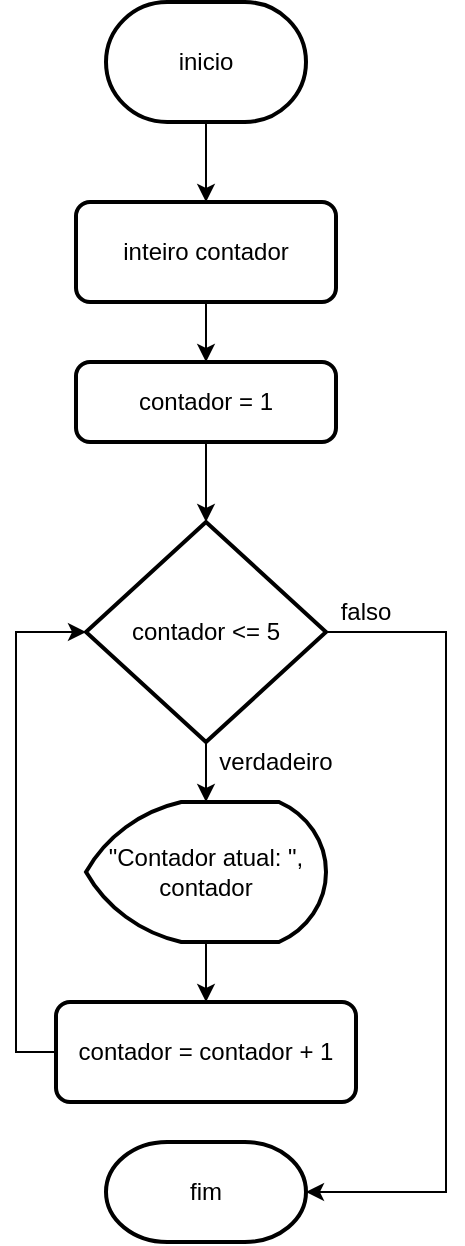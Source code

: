 <mxfile version="28.2.8">
  <diagram name="Página-1" id="B_E5Okp39FSqGFiUdU2g">
    <mxGraphModel dx="416" dy="257" grid="1" gridSize="10" guides="1" tooltips="1" connect="1" arrows="1" fold="1" page="1" pageScale="1" pageWidth="827" pageHeight="1169" math="0" shadow="0">
      <root>
        <mxCell id="0" />
        <mxCell id="1" parent="0" />
        <mxCell id="RwoatT1A78YrJukSLC_b-3" style="edgeStyle=orthogonalEdgeStyle;rounded=0;orthogonalLoop=1;jettySize=auto;html=1;entryX=0.5;entryY=0;entryDx=0;entryDy=0;" edge="1" parent="1" source="RwoatT1A78YrJukSLC_b-1" target="RwoatT1A78YrJukSLC_b-2">
          <mxGeometry relative="1" as="geometry" />
        </mxCell>
        <mxCell id="RwoatT1A78YrJukSLC_b-1" value="inicio" style="strokeWidth=2;html=1;shape=mxgraph.flowchart.terminator;whiteSpace=wrap;" vertex="1" parent="1">
          <mxGeometry x="210" y="20" width="100" height="60" as="geometry" />
        </mxCell>
        <mxCell id="RwoatT1A78YrJukSLC_b-6" style="edgeStyle=orthogonalEdgeStyle;rounded=0;orthogonalLoop=1;jettySize=auto;html=1;entryX=0.5;entryY=0;entryDx=0;entryDy=0;" edge="1" parent="1" source="RwoatT1A78YrJukSLC_b-2" target="RwoatT1A78YrJukSLC_b-4">
          <mxGeometry relative="1" as="geometry" />
        </mxCell>
        <mxCell id="RwoatT1A78YrJukSLC_b-2" value="inteiro contador" style="rounded=1;whiteSpace=wrap;html=1;absoluteArcSize=1;arcSize=14;strokeWidth=2;" vertex="1" parent="1">
          <mxGeometry x="195" y="120" width="130" height="50" as="geometry" />
        </mxCell>
        <mxCell id="RwoatT1A78YrJukSLC_b-4" value="contador = 1" style="rounded=1;whiteSpace=wrap;html=1;absoluteArcSize=1;arcSize=14;strokeWidth=2;" vertex="1" parent="1">
          <mxGeometry x="195" y="200" width="130" height="40" as="geometry" />
        </mxCell>
        <mxCell id="RwoatT1A78YrJukSLC_b-7" value="contador &amp;lt;= 5" style="strokeWidth=2;html=1;shape=mxgraph.flowchart.decision;whiteSpace=wrap;" vertex="1" parent="1">
          <mxGeometry x="200" y="280" width="120" height="110" as="geometry" />
        </mxCell>
        <mxCell id="RwoatT1A78YrJukSLC_b-8" style="edgeStyle=orthogonalEdgeStyle;rounded=0;orthogonalLoop=1;jettySize=auto;html=1;entryX=0.5;entryY=0;entryDx=0;entryDy=0;entryPerimeter=0;" edge="1" parent="1" source="RwoatT1A78YrJukSLC_b-4" target="RwoatT1A78YrJukSLC_b-7">
          <mxGeometry relative="1" as="geometry" />
        </mxCell>
        <mxCell id="RwoatT1A78YrJukSLC_b-13" style="edgeStyle=orthogonalEdgeStyle;rounded=0;orthogonalLoop=1;jettySize=auto;html=1;entryX=0.5;entryY=0;entryDx=0;entryDy=0;" edge="1" parent="1" source="RwoatT1A78YrJukSLC_b-9" target="RwoatT1A78YrJukSLC_b-12">
          <mxGeometry relative="1" as="geometry" />
        </mxCell>
        <mxCell id="RwoatT1A78YrJukSLC_b-9" value="&quot;Contador atual: &quot;, contador" style="strokeWidth=2;html=1;shape=mxgraph.flowchart.display;whiteSpace=wrap;" vertex="1" parent="1">
          <mxGeometry x="200" y="420" width="120" height="70" as="geometry" />
        </mxCell>
        <mxCell id="RwoatT1A78YrJukSLC_b-10" style="edgeStyle=orthogonalEdgeStyle;rounded=0;orthogonalLoop=1;jettySize=auto;html=1;entryX=0.5;entryY=0;entryDx=0;entryDy=0;entryPerimeter=0;" edge="1" parent="1" source="RwoatT1A78YrJukSLC_b-7" target="RwoatT1A78YrJukSLC_b-9">
          <mxGeometry relative="1" as="geometry" />
        </mxCell>
        <mxCell id="RwoatT1A78YrJukSLC_b-11" value="verdadeiro" style="text;html=1;whiteSpace=wrap;strokeColor=none;fillColor=none;align=center;verticalAlign=middle;rounded=0;" vertex="1" parent="1">
          <mxGeometry x="265" y="385" width="60" height="30" as="geometry" />
        </mxCell>
        <mxCell id="RwoatT1A78YrJukSLC_b-12" value="contador = contador + 1" style="rounded=1;whiteSpace=wrap;html=1;absoluteArcSize=1;arcSize=14;strokeWidth=2;" vertex="1" parent="1">
          <mxGeometry x="185" y="520" width="150" height="50" as="geometry" />
        </mxCell>
        <mxCell id="RwoatT1A78YrJukSLC_b-14" style="edgeStyle=orthogonalEdgeStyle;rounded=0;orthogonalLoop=1;jettySize=auto;html=1;entryX=0;entryY=0.5;entryDx=0;entryDy=0;entryPerimeter=0;" edge="1" parent="1" source="RwoatT1A78YrJukSLC_b-12" target="RwoatT1A78YrJukSLC_b-7">
          <mxGeometry relative="1" as="geometry">
            <Array as="points">
              <mxPoint x="165" y="545" />
              <mxPoint x="165" y="335" />
            </Array>
          </mxGeometry>
        </mxCell>
        <mxCell id="RwoatT1A78YrJukSLC_b-15" value="fim" style="strokeWidth=2;html=1;shape=mxgraph.flowchart.terminator;whiteSpace=wrap;" vertex="1" parent="1">
          <mxGeometry x="210" y="590" width="100" height="50" as="geometry" />
        </mxCell>
        <mxCell id="RwoatT1A78YrJukSLC_b-17" style="edgeStyle=orthogonalEdgeStyle;rounded=0;orthogonalLoop=1;jettySize=auto;html=1;entryX=1;entryY=0.5;entryDx=0;entryDy=0;entryPerimeter=0;" edge="1" parent="1" source="RwoatT1A78YrJukSLC_b-7" target="RwoatT1A78YrJukSLC_b-15">
          <mxGeometry relative="1" as="geometry">
            <Array as="points">
              <mxPoint x="380" y="335" />
              <mxPoint x="380" y="615" />
            </Array>
          </mxGeometry>
        </mxCell>
        <mxCell id="RwoatT1A78YrJukSLC_b-18" value="falso" style="text;html=1;whiteSpace=wrap;strokeColor=none;fillColor=none;align=center;verticalAlign=middle;rounded=0;" vertex="1" parent="1">
          <mxGeometry x="310" y="310" width="60" height="30" as="geometry" />
        </mxCell>
      </root>
    </mxGraphModel>
  </diagram>
</mxfile>
